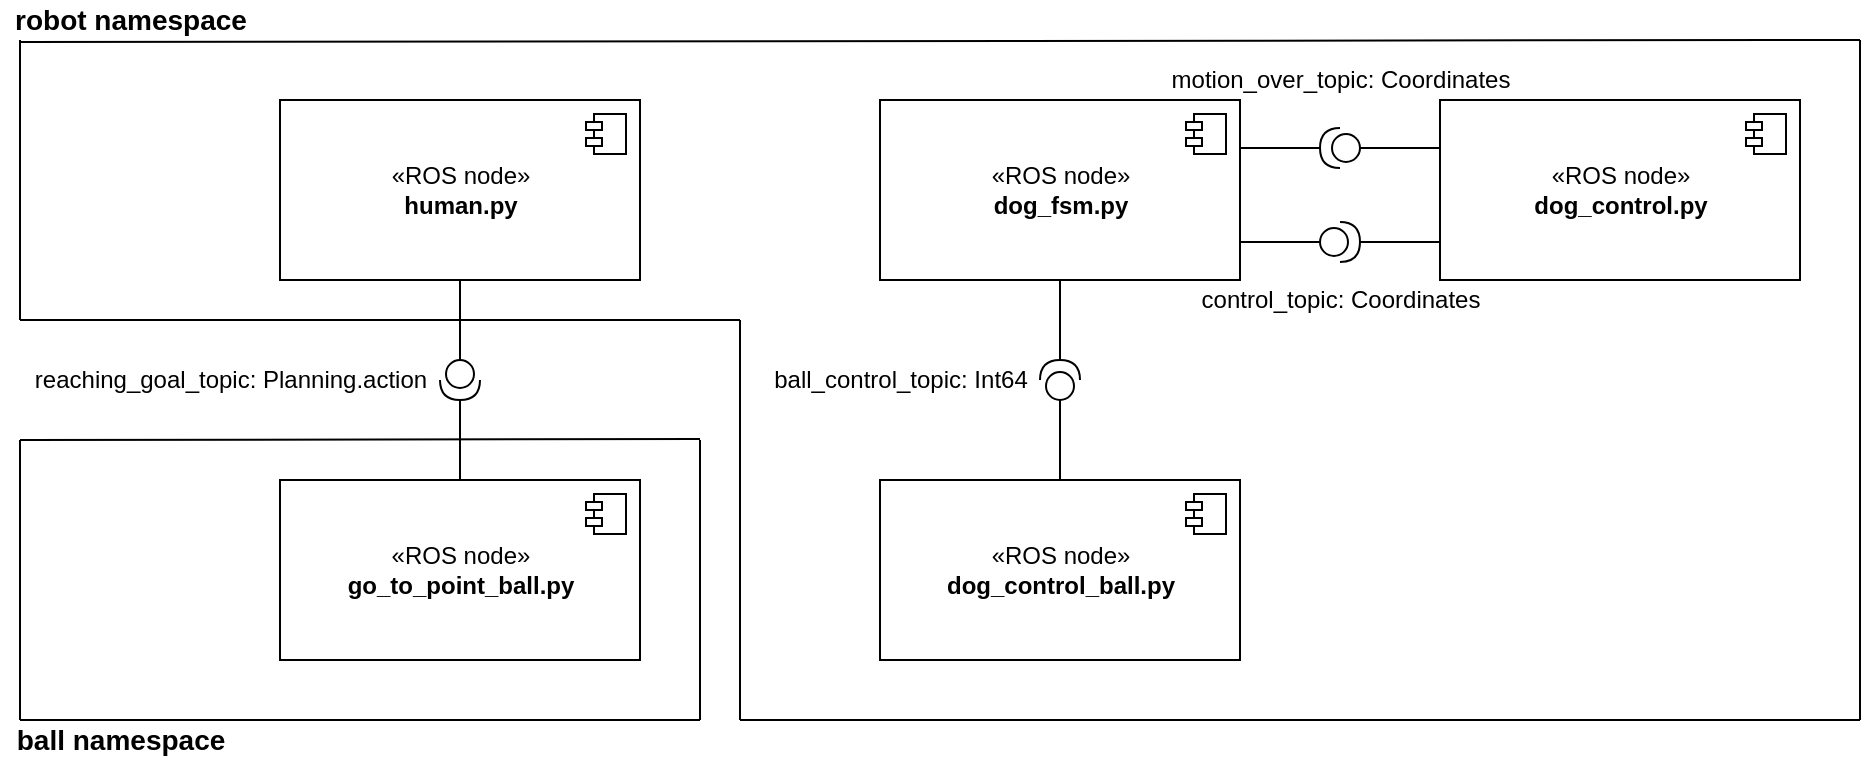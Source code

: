 <mxfile version="14.1.1" type="device"><diagram name="Page-1" id="929967ad-93f9-6ef4-fab6-5d389245f69c"><mxGraphModel dx="1022" dy="475" grid="1" gridSize="10" guides="1" tooltips="1" connect="1" arrows="1" fold="1" page="1" pageScale="1.5" pageWidth="1169" pageHeight="826" background="none" math="0" shadow="0"><root><mxCell id="0" style=";html=1;"/><mxCell id="1" style=";html=1;" parent="0"/><mxCell id="u4Q-Aoqh4xQkBzfOhJR--3" value="«ROS node»&lt;br&gt;&lt;b&gt;human.py&lt;/b&gt;" style="html=1;dropTarget=0;" parent="1" vertex="1"><mxGeometry x="170" y="100" width="180" height="90" as="geometry"/></mxCell><mxCell id="u4Q-Aoqh4xQkBzfOhJR--4" value="" style="shape=module;jettyWidth=8;jettyHeight=4;" parent="u4Q-Aoqh4xQkBzfOhJR--3" vertex="1"><mxGeometry x="1" width="20" height="20" relative="1" as="geometry"><mxPoint x="-27" y="7" as="offset"/></mxGeometry></mxCell><mxCell id="u4Q-Aoqh4xQkBzfOhJR--7" value="«ROS node»&lt;br&gt;&lt;b&gt;dog_fsm.py&lt;/b&gt;" style="html=1;dropTarget=0;" parent="1" vertex="1"><mxGeometry x="470" y="100" width="180" height="90" as="geometry"/></mxCell><mxCell id="u4Q-Aoqh4xQkBzfOhJR--8" value="" style="shape=module;jettyWidth=8;jettyHeight=4;" parent="u4Q-Aoqh4xQkBzfOhJR--7" vertex="1"><mxGeometry x="1" width="20" height="20" relative="1" as="geometry"><mxPoint x="-27" y="7" as="offset"/></mxGeometry></mxCell><mxCell id="u4Q-Aoqh4xQkBzfOhJR--9" value="«ROS node»&lt;br&gt;&lt;b&gt;dog_control.py&lt;/b&gt;" style="html=1;dropTarget=0;" parent="1" vertex="1"><mxGeometry x="750" y="100" width="180" height="90" as="geometry"/></mxCell><mxCell id="u4Q-Aoqh4xQkBzfOhJR--10" value="" style="shape=module;jettyWidth=8;jettyHeight=4;" parent="u4Q-Aoqh4xQkBzfOhJR--9" vertex="1"><mxGeometry x="1" width="20" height="20" relative="1" as="geometry"><mxPoint x="-27" y="7" as="offset"/></mxGeometry></mxCell><mxCell id="u4Q-Aoqh4xQkBzfOhJR--17" value="" style="shape=providedRequiredInterface;html=1;verticalLabelPosition=bottom;direction=south;" parent="1" vertex="1"><mxGeometry x="250" y="230" width="20" height="20" as="geometry"/></mxCell><mxCell id="u4Q-Aoqh4xQkBzfOhJR--20" value="" style="line;strokeWidth=1;fillColor=none;align=left;verticalAlign=middle;spacingTop=-1;spacingLeft=3;spacingRight=3;rotatable=0;labelPosition=right;points=[];portConstraint=eastwest;direction=south;" parent="1" vertex="1"><mxGeometry x="256" y="250" width="8" height="40" as="geometry"/></mxCell><mxCell id="u4Q-Aoqh4xQkBzfOhJR--25" value="reaching_goal_topic: Planning.action" style="text;html=1;align=center;verticalAlign=middle;resizable=0;points=[];autosize=1;" parent="1" vertex="1"><mxGeometry x="40" y="230" width="210" height="20" as="geometry"/></mxCell><mxCell id="u4Q-Aoqh4xQkBzfOhJR--26" value="control_topic: Coordinates" style="text;html=1;align=center;verticalAlign=middle;resizable=0;points=[];autosize=1;" parent="1" vertex="1"><mxGeometry x="625" y="190" width="150" height="20" as="geometry"/></mxCell><mxCell id="2MGHzoBcjqpFpk-KikV4-4" value="motion_over_topic: Coordinates" style="text;html=1;align=center;verticalAlign=middle;resizable=0;points=[];autosize=1;" parent="1" vertex="1"><mxGeometry x="610" y="80" width="180" height="20" as="geometry"/></mxCell><mxCell id="xkh4M2jthn0UpmuMeKKK-1" value="«ROS node»&lt;br&gt;&lt;b&gt;go_to_point_ball.py&lt;/b&gt;" style="html=1;dropTarget=0;" parent="1" vertex="1"><mxGeometry x="170" y="290" width="180" height="90" as="geometry"/></mxCell><mxCell id="xkh4M2jthn0UpmuMeKKK-2" value="" style="shape=module;jettyWidth=8;jettyHeight=4;" parent="xkh4M2jthn0UpmuMeKKK-1" vertex="1"><mxGeometry x="1" width="20" height="20" relative="1" as="geometry"><mxPoint x="-27" y="7" as="offset"/></mxGeometry></mxCell><mxCell id="xkh4M2jthn0UpmuMeKKK-3" value="«ROS node»&lt;br&gt;&lt;b&gt;dog_control_ball.py&lt;/b&gt;" style="html=1;dropTarget=0;" parent="1" vertex="1"><mxGeometry x="470" y="290" width="180" height="90" as="geometry"/></mxCell><mxCell id="xkh4M2jthn0UpmuMeKKK-4" value="" style="shape=module;jettyWidth=8;jettyHeight=4;" parent="xkh4M2jthn0UpmuMeKKK-3" vertex="1"><mxGeometry x="1" width="20" height="20" relative="1" as="geometry"><mxPoint x="-27" y="7" as="offset"/></mxGeometry></mxCell><mxCell id="xkh4M2jthn0UpmuMeKKK-6" value="" style="line;strokeWidth=1;fillColor=none;align=left;verticalAlign=middle;spacingTop=-1;spacingLeft=3;spacingRight=3;rotatable=0;labelPosition=right;points=[];portConstraint=eastwest;direction=south;" parent="1" vertex="1"><mxGeometry x="256" y="190" width="8" height="40" as="geometry"/></mxCell><mxCell id="xkh4M2jthn0UpmuMeKKK-8" value="" style="shape=providedRequiredInterface;html=1;verticalLabelPosition=bottom;direction=north;" parent="1" vertex="1"><mxGeometry x="550" y="230" width="20" height="20" as="geometry"/></mxCell><mxCell id="xkh4M2jthn0UpmuMeKKK-9" value="" style="line;strokeWidth=1;fillColor=none;align=left;verticalAlign=middle;spacingTop=-1;spacingLeft=3;spacingRight=3;rotatable=0;labelPosition=right;points=[];portConstraint=eastwest;direction=south;" parent="1" vertex="1"><mxGeometry x="556" y="250" width="8" height="40" as="geometry"/></mxCell><mxCell id="xkh4M2jthn0UpmuMeKKK-10" value="" style="line;strokeWidth=1;fillColor=none;align=left;verticalAlign=middle;spacingTop=-1;spacingLeft=3;spacingRight=3;rotatable=0;labelPosition=right;points=[];portConstraint=eastwest;direction=south;" parent="1" vertex="1"><mxGeometry x="556" y="190" width="8" height="40" as="geometry"/></mxCell><mxCell id="xkh4M2jthn0UpmuMeKKK-11" value="" style="line;strokeWidth=1;fillColor=none;align=left;verticalAlign=middle;spacingTop=-1;spacingLeft=3;spacingRight=3;rotatable=0;labelPosition=right;points=[];portConstraint=eastwest;direction=west;" parent="1" vertex="1"><mxGeometry x="650" y="120" width="40" height="8" as="geometry"/></mxCell><mxCell id="xkh4M2jthn0UpmuMeKKK-12" value="" style="line;strokeWidth=1;fillColor=none;align=left;verticalAlign=middle;spacingTop=-1;spacingLeft=3;spacingRight=3;rotatable=0;labelPosition=right;points=[];portConstraint=eastwest;direction=west;" parent="1" vertex="1"><mxGeometry x="710" y="120" width="40" height="8" as="geometry"/></mxCell><mxCell id="xkh4M2jthn0UpmuMeKKK-14" value="" style="shape=providedRequiredInterface;html=1;verticalLabelPosition=bottom;direction=east;" parent="1" vertex="1"><mxGeometry x="690" y="161" width="20" height="20" as="geometry"/></mxCell><mxCell id="xkh4M2jthn0UpmuMeKKK-16" value="" style="line;strokeWidth=1;fillColor=none;align=left;verticalAlign=middle;spacingTop=-1;spacingLeft=3;spacingRight=3;rotatable=0;labelPosition=right;points=[];portConstraint=eastwest;direction=west;" parent="1" vertex="1"><mxGeometry x="650" y="167" width="40" height="8" as="geometry"/></mxCell><mxCell id="xkh4M2jthn0UpmuMeKKK-17" value="" style="line;strokeWidth=1;fillColor=none;align=left;verticalAlign=middle;spacingTop=-1;spacingLeft=3;spacingRight=3;rotatable=0;labelPosition=right;points=[];portConstraint=eastwest;direction=west;" parent="1" vertex="1"><mxGeometry x="710" y="167" width="40" height="8" as="geometry"/></mxCell><mxCell id="xkh4M2jthn0UpmuMeKKK-19" value="" style="shape=providedRequiredInterface;html=1;verticalLabelPosition=bottom;direction=west;" parent="1" vertex="1"><mxGeometry x="690" y="114" width="20" height="20" as="geometry"/></mxCell><mxCell id="xkh4M2jthn0UpmuMeKKK-20" value="ball_control_topic: Int64" style="text;html=1;align=center;verticalAlign=middle;resizable=0;points=[];autosize=1;" parent="1" vertex="1"><mxGeometry x="410" y="230" width="140" height="20" as="geometry"/></mxCell><mxCell id="xkh4M2jthn0UpmuMeKKK-23" value="" style="endArrow=none;html=1;" parent="1" edge="1"><mxGeometry width="50" height="50" relative="1" as="geometry"><mxPoint x="40" y="410" as="sourcePoint"/><mxPoint x="40" y="270" as="targetPoint"/></mxGeometry></mxCell><mxCell id="xkh4M2jthn0UpmuMeKKK-24" value="" style="endArrow=none;html=1;" parent="1" edge="1"><mxGeometry width="50" height="50" relative="1" as="geometry"><mxPoint x="380" y="410" as="sourcePoint"/><mxPoint x="380" y="270" as="targetPoint"/></mxGeometry></mxCell><mxCell id="xkh4M2jthn0UpmuMeKKK-25" value="" style="endArrow=none;html=1;" parent="1" edge="1"><mxGeometry width="50" height="50" relative="1" as="geometry"><mxPoint x="380" y="410" as="sourcePoint"/><mxPoint x="40" y="410" as="targetPoint"/></mxGeometry></mxCell><mxCell id="xkh4M2jthn0UpmuMeKKK-27" value="" style="endArrow=none;html=1;" parent="1" edge="1"><mxGeometry width="50" height="50" relative="1" as="geometry"><mxPoint x="960" y="410" as="sourcePoint"/><mxPoint x="400" y="410" as="targetPoint"/></mxGeometry></mxCell><mxCell id="xkh4M2jthn0UpmuMeKKK-28" value="" style="endArrow=none;html=1;" parent="1" edge="1"><mxGeometry width="50" height="50" relative="1" as="geometry"><mxPoint x="960" y="70" as="sourcePoint"/><mxPoint x="40" y="71" as="targetPoint"/></mxGeometry></mxCell><mxCell id="xkh4M2jthn0UpmuMeKKK-29" value="" style="endArrow=none;html=1;" parent="1" edge="1"><mxGeometry width="50" height="50" relative="1" as="geometry"><mxPoint x="400" y="410" as="sourcePoint"/><mxPoint x="400" y="210" as="targetPoint"/></mxGeometry></mxCell><mxCell id="xkh4M2jthn0UpmuMeKKK-30" value="" style="endArrow=none;html=1;" parent="1" edge="1"><mxGeometry width="50" height="50" relative="1" as="geometry"><mxPoint x="960" y="410" as="sourcePoint"/><mxPoint x="960" y="70" as="targetPoint"/></mxGeometry></mxCell><mxCell id="xkh4M2jthn0UpmuMeKKK-31" value="&lt;b&gt;&lt;font style=&quot;font-size: 14px&quot;&gt;ball namespace&lt;/font&gt;&lt;/b&gt;" style="text;html=1;align=center;verticalAlign=middle;resizable=0;points=[];autosize=1;" parent="1" vertex="1"><mxGeometry x="30" y="410" width="120" height="20" as="geometry"/></mxCell><mxCell id="xkh4M2jthn0UpmuMeKKK-32" value="&lt;b&gt;&lt;font style=&quot;font-size: 14px&quot;&gt;robot namespace&lt;/font&gt;&lt;/b&gt;" style="text;html=1;align=center;verticalAlign=middle;resizable=0;points=[];autosize=1;" parent="1" vertex="1"><mxGeometry x="30" y="50" width="130" height="20" as="geometry"/></mxCell><mxCell id="RiTTiyZLrof8wbDXmL2Q-5" value="" style="endArrow=none;html=1;" edge="1" parent="1"><mxGeometry width="50" height="50" relative="1" as="geometry"><mxPoint x="40" y="210" as="sourcePoint"/><mxPoint x="40" y="70" as="targetPoint"/></mxGeometry></mxCell><mxCell id="RiTTiyZLrof8wbDXmL2Q-6" value="" style="endArrow=none;html=1;" edge="1" parent="1"><mxGeometry width="50" height="50" relative="1" as="geometry"><mxPoint x="40" y="210" as="sourcePoint"/><mxPoint x="400" y="210" as="targetPoint"/></mxGeometry></mxCell><mxCell id="RiTTiyZLrof8wbDXmL2Q-7" value="" style="endArrow=none;html=1;" edge="1" parent="1"><mxGeometry width="50" height="50" relative="1" as="geometry"><mxPoint x="40" y="270" as="sourcePoint"/><mxPoint x="380" y="269.5" as="targetPoint"/></mxGeometry></mxCell></root></mxGraphModel></diagram></mxfile>